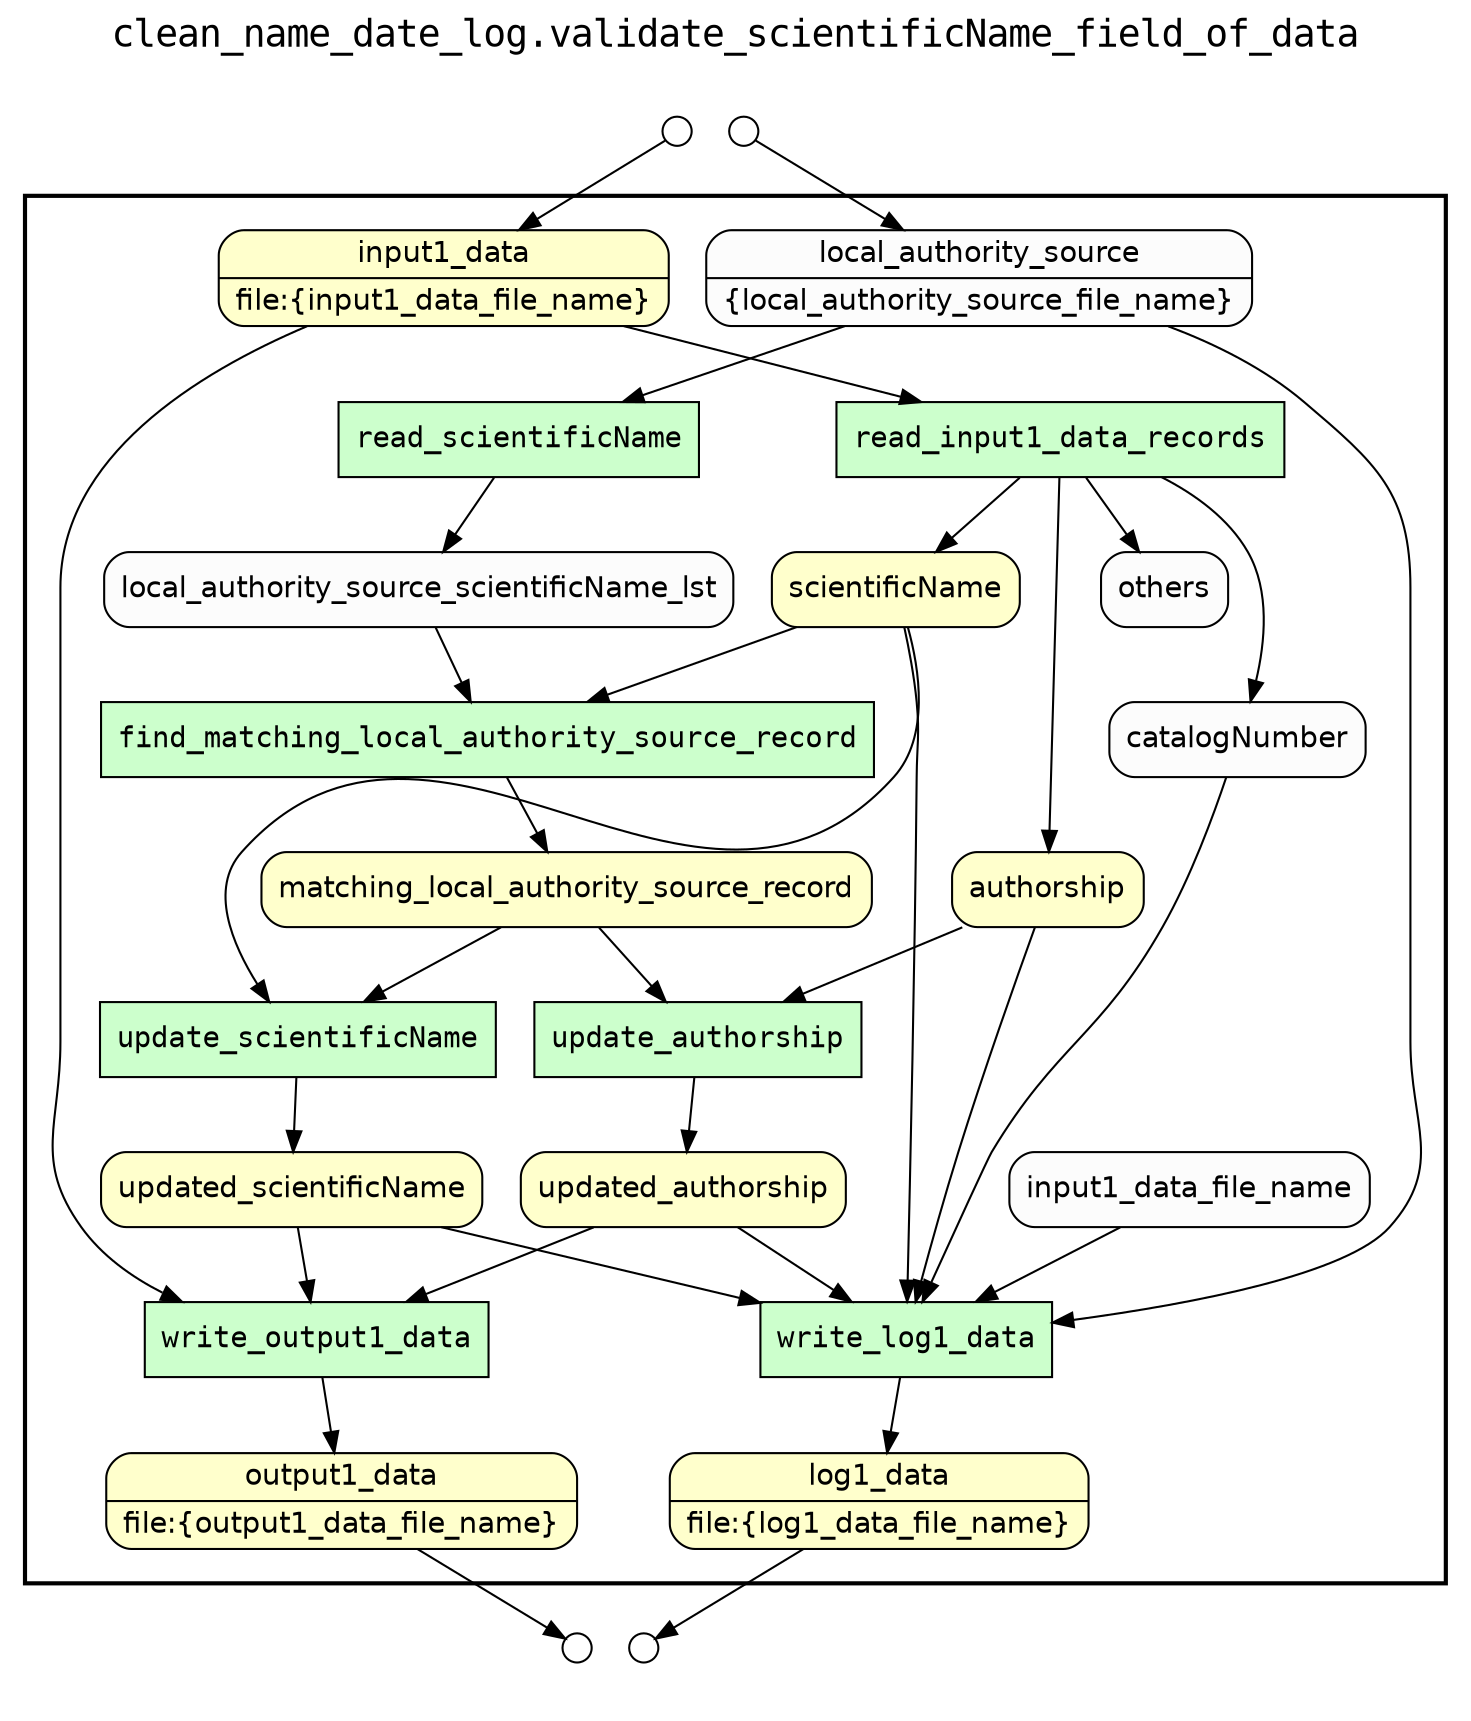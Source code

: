 digraph Workflow {
rankdir=TB
fontname=Courier; fontsize=18; labelloc=t
label="clean_name_date_log.validate_scientificName_field_of_data"
subgraph cluster_workflow_box_outer { label=""; color=black; penwidth=2
subgraph cluster_workflow_box_inner { label=""; color=white
node[shape=box style=filled fillcolor="#CCFFCC" peripheries=1 fontname=Courier]
read_scientificName
read_input1_data_records
find_matching_local_authority_source_record
update_scientificName
update_authorship
write_log1_data
write_output1_data
node[shape=box style="rounded,filled" fillcolor="#FFFFCC" peripheries=1 fontname=Helvetica]
output1_data [shape=record rankdir=LR label="{<f0> output1_data |<f1> file\:\{output1_data_file_name\}}"];
log1_data [shape=record rankdir=LR label="{<f0> log1_data |<f1> file\:\{log1_data_file_name\}}"];
input1_data [shape=record rankdir=LR label="{<f0> input1_data |<f1> file\:\{input1_data_file_name\}}"];
scientificName
matching_local_authority_source_record
authorship
updated_scientificName
updated_authorship
node[shape=box style="rounded,filled" fillcolor="#FCFCFC" peripheries=1 fontname=Helvetica]
local_authority_source [shape=record rankdir=LR label="{<f0> local_authority_source |<f1> \{local_authority_source_file_name\}}"];
local_authority_source_scientificName_lst
catalogNumber
read_scientificName -> local_authority_source_scientificName_lst
local_authority_source -> read_scientificName
read_input1_data_records -> scientificName
read_input1_data_records -> authorship
read_input1_data_records -> catalogNumber
read_input1_data_records -> others
input1_data -> read_input1_data_records
find_matching_local_authority_source_record -> matching_local_authority_source_record
scientificName -> find_matching_local_authority_source_record
local_authority_source_scientificName_lst -> find_matching_local_authority_source_record
update_scientificName -> updated_scientificName
scientificName -> update_scientificName
matching_local_authority_source_record -> update_scientificName
update_authorship -> updated_authorship
matching_local_authority_source_record -> update_authorship
authorship -> update_authorship
write_log1_data -> log1_data
input1_data_file_name -> write_log1_data
catalogNumber -> write_log1_data
local_authority_source -> write_log1_data
scientificName -> write_log1_data
authorship -> write_log1_data
updated_scientificName -> write_log1_data
updated_authorship -> write_log1_data
write_output1_data -> output1_data
input1_data -> write_output1_data
updated_scientificName -> write_output1_data
updated_authorship -> write_output1_data
}}
subgraph cluster_input_ports_group_outer { label=""; color=white
subgraph cluster_input_ports_group_inner { label=""; color=white
node[shape=circle style="rounded,filled" fillcolor="#FFFFFF" peripheries=1 fontname=Helvetica width=0.2]
local_authority_source_input_port [label=""]
input1_data_input_port [label=""]
}}
subgraph cluster_output_ports_group_outer { label=""; color=white
subgraph cluster_output_ports_group_inner { label=""; color=white
node[shape=circle style="rounded,filled" fillcolor="#FFFFFF" peripheries=1 fontname=Helvetica width=0.2]
output1_data_output_port [label=""]
log1_data_output_port [label=""]
}}
local_authority_source_input_port -> local_authority_source
input1_data_input_port -> input1_data
output1_data -> output1_data_output_port
log1_data -> log1_data_output_port
}

